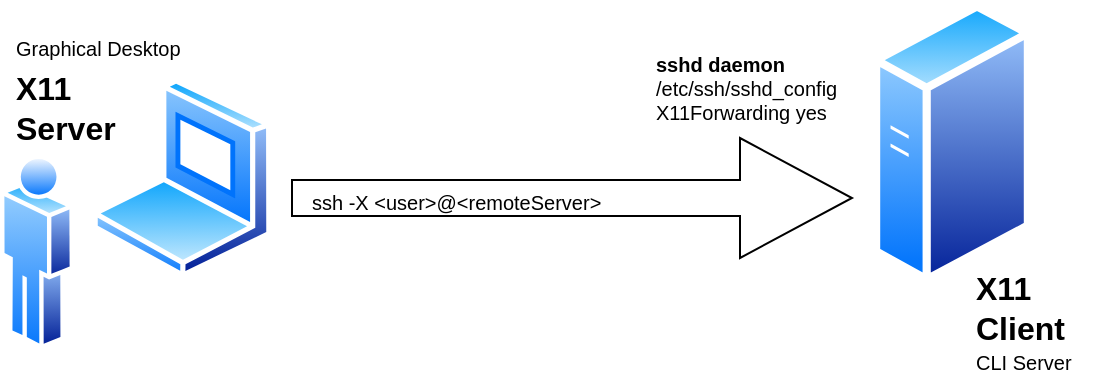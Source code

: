 <mxfile version="20.8.20" type="device"><diagram name="Page-1" id="EtLnev2_QcFOiFwfbb0S"><mxGraphModel dx="1009" dy="742" grid="1" gridSize="10" guides="1" tooltips="1" connect="1" arrows="1" fold="1" page="1" pageScale="1" pageWidth="850" pageHeight="1100" math="0" shadow="0"><root><mxCell id="0"/><mxCell id="1" parent="0"/><mxCell id="h479QM6h7hy-PnLHsBs2-1" value="" style="aspect=fixed;perimeter=ellipsePerimeter;html=1;align=center;shadow=0;dashed=0;spacingTop=3;image;image=img/lib/active_directory/generic_server.svg;" vertex="1" parent="1"><mxGeometry x="550" y="221" width="80" height="142.86" as="geometry"/></mxCell><mxCell id="h479QM6h7hy-PnLHsBs2-3" value="" style="aspect=fixed;perimeter=ellipsePerimeter;html=1;align=center;shadow=0;dashed=0;spacingTop=3;image;image=img/lib/active_directory/laptop_client.svg;" vertex="1" parent="1"><mxGeometry x="160" y="260" width="90" height="100" as="geometry"/></mxCell><mxCell id="h479QM6h7hy-PnLHsBs2-5" value="X11 Server" style="text;strokeColor=none;align=left;fillColor=none;html=1;verticalAlign=middle;whiteSpace=wrap;rounded=0;fontSize=16;fontStyle=1" vertex="1" parent="1"><mxGeometry x="120" y="260" width="60" height="30" as="geometry"/></mxCell><mxCell id="h479QM6h7hy-PnLHsBs2-7" value="" style="aspect=fixed;perimeter=ellipsePerimeter;html=1;align=center;shadow=0;dashed=0;spacingTop=3;image;image=img/lib/active_directory/user.svg;fontSize=16;" vertex="1" parent="1"><mxGeometry x="114" y="297" width="37" height="100" as="geometry"/></mxCell><mxCell id="h479QM6h7hy-PnLHsBs2-6" value="X11 Client" style="text;strokeColor=none;align=left;fillColor=none;html=1;verticalAlign=middle;whiteSpace=wrap;rounded=0;fontSize=16;fontStyle=1" vertex="1" parent="1"><mxGeometry x="600" y="360" width="60" height="30" as="geometry"/></mxCell><mxCell id="h479QM6h7hy-PnLHsBs2-8" value="" style="shape=singleArrow;whiteSpace=wrap;html=1;fontSize=16;" vertex="1" parent="1"><mxGeometry x="260" y="290" width="280" height="60" as="geometry"/></mxCell><mxCell id="h479QM6h7hy-PnLHsBs2-10" value="&lt;div&gt;&lt;b&gt;sshd daemon&lt;/b&gt;&lt;br&gt;&lt;/div&gt;&lt;div&gt;/etc/ssh/sshd_config&lt;br&gt;&lt;/div&gt;&lt;div&gt;X11Forwarding yes&lt;/div&gt;" style="text;strokeColor=none;align=left;fillColor=none;html=1;verticalAlign=middle;whiteSpace=wrap;rounded=0;fontSize=10;" vertex="1" parent="1"><mxGeometry x="440" y="250" width="110" height="30" as="geometry"/></mxCell><mxCell id="h479QM6h7hy-PnLHsBs2-11" value="ssh -X &amp;lt;user&amp;gt;@&amp;lt;remoteServer&amp;gt;" style="text;strokeColor=none;align=left;fillColor=none;html=1;verticalAlign=middle;whiteSpace=wrap;rounded=0;fontSize=10;" vertex="1" parent="1"><mxGeometry x="268" y="317" width="172" height="10" as="geometry"/></mxCell><mxCell id="h479QM6h7hy-PnLHsBs2-12" value="Graphical Desktop" style="text;strokeColor=none;align=left;fillColor=none;html=1;verticalAlign=middle;whiteSpace=wrap;rounded=0;fontSize=10;" vertex="1" parent="1"><mxGeometry x="120" y="240" width="92" height="10" as="geometry"/></mxCell><mxCell id="h479QM6h7hy-PnLHsBs2-13" value="CLI Server" style="text;strokeColor=none;align=left;fillColor=none;html=1;verticalAlign=middle;whiteSpace=wrap;rounded=0;fontSize=10;" vertex="1" parent="1"><mxGeometry x="600" y="397" width="60" height="10" as="geometry"/></mxCell></root></mxGraphModel></diagram></mxfile>